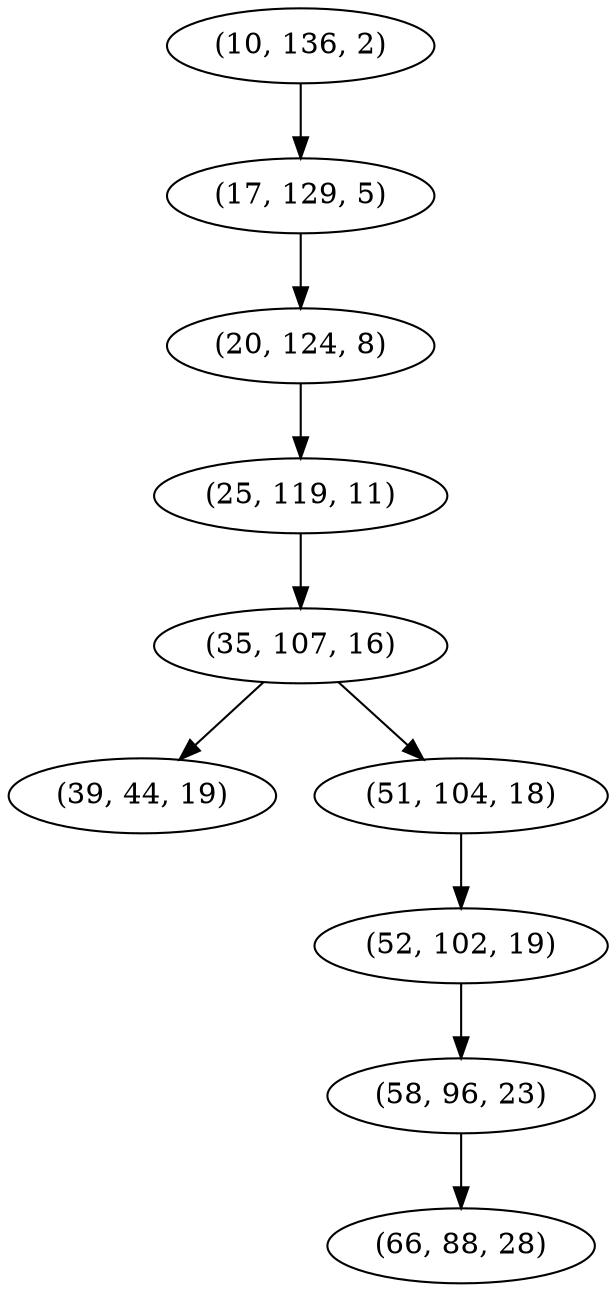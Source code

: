digraph tree {
    "(10, 136, 2)";
    "(17, 129, 5)";
    "(20, 124, 8)";
    "(25, 119, 11)";
    "(35, 107, 16)";
    "(39, 44, 19)";
    "(51, 104, 18)";
    "(52, 102, 19)";
    "(58, 96, 23)";
    "(66, 88, 28)";
    "(10, 136, 2)" -> "(17, 129, 5)";
    "(17, 129, 5)" -> "(20, 124, 8)";
    "(20, 124, 8)" -> "(25, 119, 11)";
    "(25, 119, 11)" -> "(35, 107, 16)";
    "(35, 107, 16)" -> "(39, 44, 19)";
    "(35, 107, 16)" -> "(51, 104, 18)";
    "(51, 104, 18)" -> "(52, 102, 19)";
    "(52, 102, 19)" -> "(58, 96, 23)";
    "(58, 96, 23)" -> "(66, 88, 28)";
}

